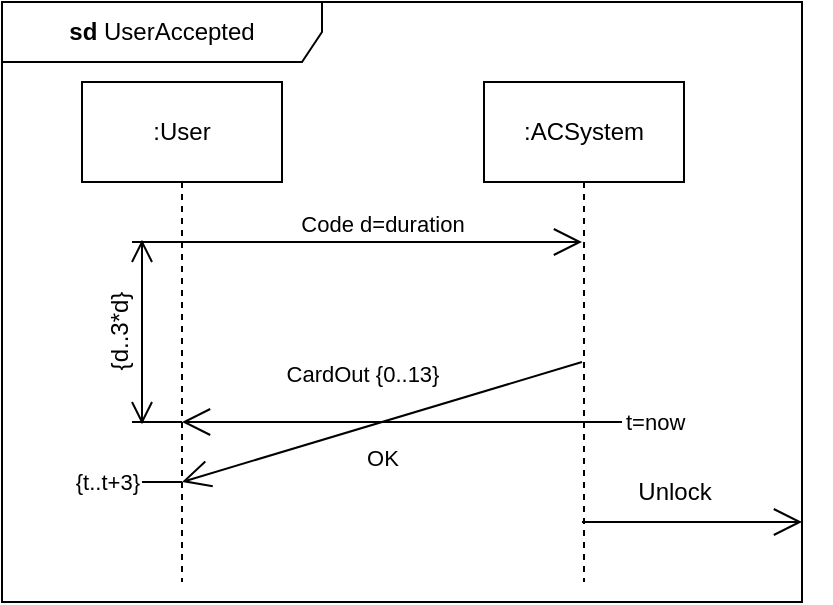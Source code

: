 <mxfile version="21.6.5" type="device">
  <diagram name="Page-1" id="at8uDB8IXHVJr2ERRcrJ">
    <mxGraphModel dx="880" dy="511" grid="1" gridSize="10" guides="1" tooltips="1" connect="1" arrows="1" fold="1" page="1" pageScale="1" pageWidth="1169" pageHeight="827" math="0" shadow="0">
      <root>
        <mxCell id="0" />
        <mxCell id="1" parent="0" />
        <mxCell id="G9axny2knR9kJbHOZU5B-1" value="&lt;b&gt;sd &lt;/b&gt;UserAccepted" style="shape=umlFrame;whiteSpace=wrap;html=1;pointerEvents=0;recursiveResize=0;container=1;collapsible=0;width=160;" vertex="1" parent="1">
          <mxGeometry width="400" height="300" as="geometry" />
        </mxCell>
        <mxCell id="G9axny2knR9kJbHOZU5B-26" value=":User" style="shape=rect;html=1;whiteSpace=wrap;align=center;" vertex="1" parent="G9axny2knR9kJbHOZU5B-1">
          <mxGeometry x="40" y="40" width="100" height="50" as="geometry" />
        </mxCell>
        <mxCell id="G9axny2knR9kJbHOZU5B-27" value="{d..3*d}" style="html=1;shape=mxgraph.sysml.dimension;rotation=-90;verticalAlign=top;spacingTop=-5" vertex="1" parent="G9axny2knR9kJbHOZU5B-1">
          <mxGeometry x="25" y="145" width="90" height="40" as="geometry" />
        </mxCell>
        <mxCell id="G9axny2knR9kJbHOZU5B-28" value="" style="edgeStyle=none;dashed=1;endArrow=none;html=1;rounded=0;" edge="1" source="G9axny2knR9kJbHOZU5B-26" parent="G9axny2knR9kJbHOZU5B-1">
          <mxGeometry relative="1" as="geometry">
            <mxPoint x="90" y="290" as="targetPoint" />
          </mxGeometry>
        </mxCell>
        <mxCell id="G9axny2knR9kJbHOZU5B-29" value="Code d=duration" style="edgeStyle=none;html=1;endArrow=open;verticalAlign=bottom;endSize=12;rounded=0;" edge="1" parent="G9axny2knR9kJbHOZU5B-1">
          <mxGeometry relative="1" as="geometry">
            <mxPoint x="90" y="120" as="sourcePoint" />
            <mxPoint x="290" y="120" as="targetPoint" />
          </mxGeometry>
        </mxCell>
        <mxCell id="G9axny2knR9kJbHOZU5B-30" value="CardOut {0..13}" style="edgeStyle=none;html=1;endArrow=open;verticalAlign=bottom;spacingBottom=5;endSize=12;rounded=0;" edge="1" parent="G9axny2knR9kJbHOZU5B-1">
          <mxGeometry x="0.1" y="-10" relative="1" as="geometry">
            <mxPoint x="90" y="210" as="targetPoint" />
            <mxPoint x="290" y="210" as="sourcePoint" />
            <mxPoint as="offset" />
          </mxGeometry>
        </mxCell>
        <mxCell id="G9axny2knR9kJbHOZU5B-31" value="OK" style="edgeStyle=none;html=1;endArrow=open;verticalAlign=top;spacingTop=5;endSize=12;rounded=0;" edge="1" parent="G9axny2knR9kJbHOZU5B-1">
          <mxGeometry relative="1" as="geometry">
            <mxPoint x="90" y="240" as="targetPoint" />
            <mxPoint x="290" y="180" as="sourcePoint" />
          </mxGeometry>
        </mxCell>
        <mxCell id="G9axny2knR9kJbHOZU5B-32" value=":ACSystem" style="shape=rect;html=1;whiteSpace=wrap;align=center;" vertex="1" parent="G9axny2knR9kJbHOZU5B-1">
          <mxGeometry x="241" y="40" width="100" height="50" as="geometry" />
        </mxCell>
        <mxCell id="G9axny2knR9kJbHOZU5B-33" value="" style="edgeStyle=none;dashed=1;endArrow=none;html=1;rounded=0;" edge="1" source="G9axny2knR9kJbHOZU5B-32" parent="G9axny2knR9kJbHOZU5B-1">
          <mxGeometry relative="1" as="geometry">
            <mxPoint x="291" y="290" as="targetPoint" />
          </mxGeometry>
        </mxCell>
        <mxCell id="G9axny2knR9kJbHOZU5B-43" value="" style="html=1;verticalAlign=bottom;labelBackgroundColor=none;endArrow=open;endFill=0;rounded=0;endSize=12;" edge="1" parent="G9axny2knR9kJbHOZU5B-1">
          <mxGeometry width="160" relative="1" as="geometry">
            <mxPoint x="290" y="260" as="sourcePoint" />
            <mxPoint x="400" y="260" as="targetPoint" />
          </mxGeometry>
        </mxCell>
        <mxCell id="G9axny2knR9kJbHOZU5B-41" value="t=now" style="edgeStyle=none;html=1;endArrow=none;align=left;labelBackgroundColor=none;rounded=0;" edge="1" parent="1">
          <mxGeometry x="-1" relative="1" as="geometry">
            <mxPoint x="290" y="210" as="targetPoint" />
            <mxPoint x="310" y="210" as="sourcePoint" />
          </mxGeometry>
        </mxCell>
        <mxCell id="G9axny2knR9kJbHOZU5B-42" value="{t..t+3}" style="edgeStyle=none;html=1;endArrow=none;align=right;labelBackgroundColor=none;rounded=0;" edge="1" parent="1">
          <mxGeometry x="-1" relative="1" as="geometry">
            <mxPoint x="90" y="240" as="targetPoint" />
            <mxPoint x="70" y="240" as="sourcePoint" />
          </mxGeometry>
        </mxCell>
        <mxCell id="G9axny2knR9kJbHOZU5B-44" value="Unlock" style="text;html=1;align=center;verticalAlign=middle;resizable=0;points=[];autosize=1;strokeColor=none;fillColor=none;" vertex="1" parent="1">
          <mxGeometry x="306" y="230" width="60" height="30" as="geometry" />
        </mxCell>
      </root>
    </mxGraphModel>
  </diagram>
</mxfile>
